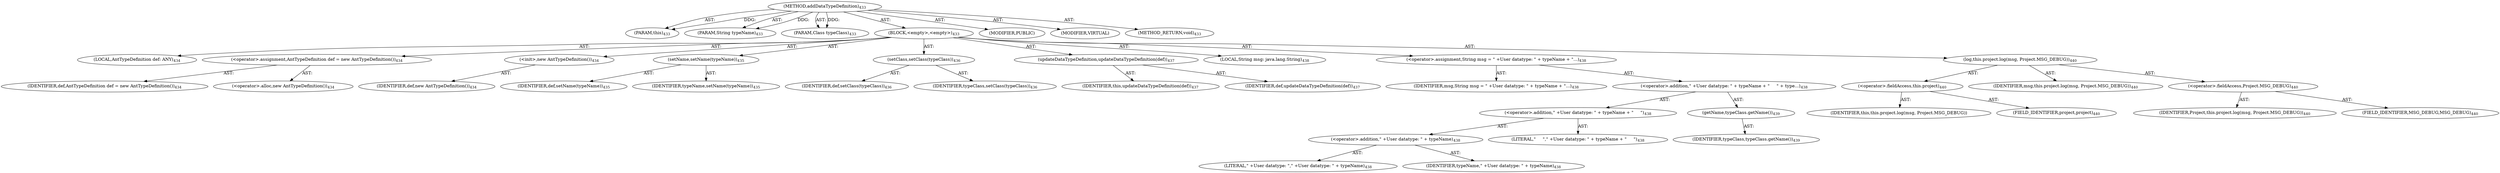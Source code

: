 digraph "addDataTypeDefinition" {  
"111669149711" [label = <(METHOD,addDataTypeDefinition)<SUB>433</SUB>> ]
"115964117000" [label = <(PARAM,this)<SUB>433</SUB>> ]
"115964117035" [label = <(PARAM,String typeName)<SUB>433</SUB>> ]
"115964117036" [label = <(PARAM,Class typeClass)<SUB>433</SUB>> ]
"25769803821" [label = <(BLOCK,&lt;empty&gt;,&lt;empty&gt;)<SUB>433</SUB>> ]
"94489280534" [label = <(LOCAL,AntTypeDefinition def: ANY)<SUB>434</SUB>> ]
"30064771278" [label = <(&lt;operator&gt;.assignment,AntTypeDefinition def = new AntTypeDefinition())<SUB>434</SUB>> ]
"68719476942" [label = <(IDENTIFIER,def,AntTypeDefinition def = new AntTypeDefinition())<SUB>434</SUB>> ]
"30064771279" [label = <(&lt;operator&gt;.alloc,new AntTypeDefinition())<SUB>434</SUB>> ]
"30064771280" [label = <(&lt;init&gt;,new AntTypeDefinition())<SUB>434</SUB>> ]
"68719476943" [label = <(IDENTIFIER,def,new AntTypeDefinition())<SUB>434</SUB>> ]
"30064771281" [label = <(setName,setName(typeName))<SUB>435</SUB>> ]
"68719476944" [label = <(IDENTIFIER,def,setName(typeName))<SUB>435</SUB>> ]
"68719476945" [label = <(IDENTIFIER,typeName,setName(typeName))<SUB>435</SUB>> ]
"30064771282" [label = <(setClass,setClass(typeClass))<SUB>436</SUB>> ]
"68719476946" [label = <(IDENTIFIER,def,setClass(typeClass))<SUB>436</SUB>> ]
"68719476947" [label = <(IDENTIFIER,typeClass,setClass(typeClass))<SUB>436</SUB>> ]
"30064771283" [label = <(updateDataTypeDefinition,updateDataTypeDefinition(def))<SUB>437</SUB>> ]
"68719476747" [label = <(IDENTIFIER,this,updateDataTypeDefinition(def))<SUB>437</SUB>> ]
"68719476948" [label = <(IDENTIFIER,def,updateDataTypeDefinition(def))<SUB>437</SUB>> ]
"94489280535" [label = <(LOCAL,String msg: java.lang.String)<SUB>438</SUB>> ]
"30064771284" [label = <(&lt;operator&gt;.assignment,String msg = &quot; +User datatype: &quot; + typeName + &quot;...)<SUB>438</SUB>> ]
"68719476949" [label = <(IDENTIFIER,msg,String msg = &quot; +User datatype: &quot; + typeName + &quot;...)<SUB>438</SUB>> ]
"30064771285" [label = <(&lt;operator&gt;.addition,&quot; +User datatype: &quot; + typeName + &quot;     &quot; + type...)<SUB>438</SUB>> ]
"30064771286" [label = <(&lt;operator&gt;.addition,&quot; +User datatype: &quot; + typeName + &quot;     &quot;)<SUB>438</SUB>> ]
"30064771287" [label = <(&lt;operator&gt;.addition,&quot; +User datatype: &quot; + typeName)<SUB>438</SUB>> ]
"90194313237" [label = <(LITERAL,&quot; +User datatype: &quot;,&quot; +User datatype: &quot; + typeName)<SUB>438</SUB>> ]
"68719476950" [label = <(IDENTIFIER,typeName,&quot; +User datatype: &quot; + typeName)<SUB>438</SUB>> ]
"90194313238" [label = <(LITERAL,&quot;     &quot;,&quot; +User datatype: &quot; + typeName + &quot;     &quot;)<SUB>438</SUB>> ]
"30064771288" [label = <(getName,typeClass.getName())<SUB>439</SUB>> ]
"68719476951" [label = <(IDENTIFIER,typeClass,typeClass.getName())<SUB>439</SUB>> ]
"30064771289" [label = <(log,this.project.log(msg, Project.MSG_DEBUG))<SUB>440</SUB>> ]
"30064771290" [label = <(&lt;operator&gt;.fieldAccess,this.project)<SUB>440</SUB>> ]
"68719476952" [label = <(IDENTIFIER,this,this.project.log(msg, Project.MSG_DEBUG))> ]
"55834574905" [label = <(FIELD_IDENTIFIER,project,project)<SUB>440</SUB>> ]
"68719476953" [label = <(IDENTIFIER,msg,this.project.log(msg, Project.MSG_DEBUG))<SUB>440</SUB>> ]
"30064771291" [label = <(&lt;operator&gt;.fieldAccess,Project.MSG_DEBUG)<SUB>440</SUB>> ]
"68719476954" [label = <(IDENTIFIER,Project,this.project.log(msg, Project.MSG_DEBUG))<SUB>440</SUB>> ]
"55834574906" [label = <(FIELD_IDENTIFIER,MSG_DEBUG,MSG_DEBUG)<SUB>440</SUB>> ]
"133143986221" [label = <(MODIFIER,PUBLIC)> ]
"133143986222" [label = <(MODIFIER,VIRTUAL)> ]
"128849018895" [label = <(METHOD_RETURN,void)<SUB>433</SUB>> ]
  "111669149711" -> "115964117000"  [ label = "AST: "] 
  "111669149711" -> "115964117035"  [ label = "AST: "] 
  "111669149711" -> "115964117036"  [ label = "AST: "] 
  "111669149711" -> "25769803821"  [ label = "AST: "] 
  "111669149711" -> "133143986221"  [ label = "AST: "] 
  "111669149711" -> "133143986222"  [ label = "AST: "] 
  "111669149711" -> "128849018895"  [ label = "AST: "] 
  "25769803821" -> "94489280534"  [ label = "AST: "] 
  "25769803821" -> "30064771278"  [ label = "AST: "] 
  "25769803821" -> "30064771280"  [ label = "AST: "] 
  "25769803821" -> "30064771281"  [ label = "AST: "] 
  "25769803821" -> "30064771282"  [ label = "AST: "] 
  "25769803821" -> "30064771283"  [ label = "AST: "] 
  "25769803821" -> "94489280535"  [ label = "AST: "] 
  "25769803821" -> "30064771284"  [ label = "AST: "] 
  "25769803821" -> "30064771289"  [ label = "AST: "] 
  "30064771278" -> "68719476942"  [ label = "AST: "] 
  "30064771278" -> "30064771279"  [ label = "AST: "] 
  "30064771280" -> "68719476943"  [ label = "AST: "] 
  "30064771281" -> "68719476944"  [ label = "AST: "] 
  "30064771281" -> "68719476945"  [ label = "AST: "] 
  "30064771282" -> "68719476946"  [ label = "AST: "] 
  "30064771282" -> "68719476947"  [ label = "AST: "] 
  "30064771283" -> "68719476747"  [ label = "AST: "] 
  "30064771283" -> "68719476948"  [ label = "AST: "] 
  "30064771284" -> "68719476949"  [ label = "AST: "] 
  "30064771284" -> "30064771285"  [ label = "AST: "] 
  "30064771285" -> "30064771286"  [ label = "AST: "] 
  "30064771285" -> "30064771288"  [ label = "AST: "] 
  "30064771286" -> "30064771287"  [ label = "AST: "] 
  "30064771286" -> "90194313238"  [ label = "AST: "] 
  "30064771287" -> "90194313237"  [ label = "AST: "] 
  "30064771287" -> "68719476950"  [ label = "AST: "] 
  "30064771288" -> "68719476951"  [ label = "AST: "] 
  "30064771289" -> "30064771290"  [ label = "AST: "] 
  "30064771289" -> "68719476953"  [ label = "AST: "] 
  "30064771289" -> "30064771291"  [ label = "AST: "] 
  "30064771290" -> "68719476952"  [ label = "AST: "] 
  "30064771290" -> "55834574905"  [ label = "AST: "] 
  "30064771291" -> "68719476954"  [ label = "AST: "] 
  "30064771291" -> "55834574906"  [ label = "AST: "] 
  "111669149711" -> "115964117000"  [ label = "DDG: "] 
  "111669149711" -> "115964117035"  [ label = "DDG: "] 
  "111669149711" -> "115964117036"  [ label = "DDG: "] 
}
